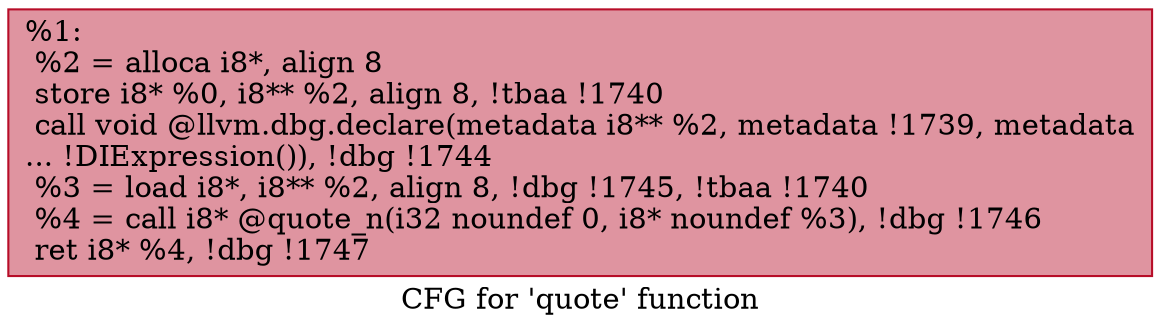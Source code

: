 digraph "CFG for 'quote' function" {
	label="CFG for 'quote' function";

	Node0x1af0ec0 [shape=record,color="#b70d28ff", style=filled, fillcolor="#b70d2870",label="{%1:\l  %2 = alloca i8*, align 8\l  store i8* %0, i8** %2, align 8, !tbaa !1740\l  call void @llvm.dbg.declare(metadata i8** %2, metadata !1739, metadata\l... !DIExpression()), !dbg !1744\l  %3 = load i8*, i8** %2, align 8, !dbg !1745, !tbaa !1740\l  %4 = call i8* @quote_n(i32 noundef 0, i8* noundef %3), !dbg !1746\l  ret i8* %4, !dbg !1747\l}"];
}
